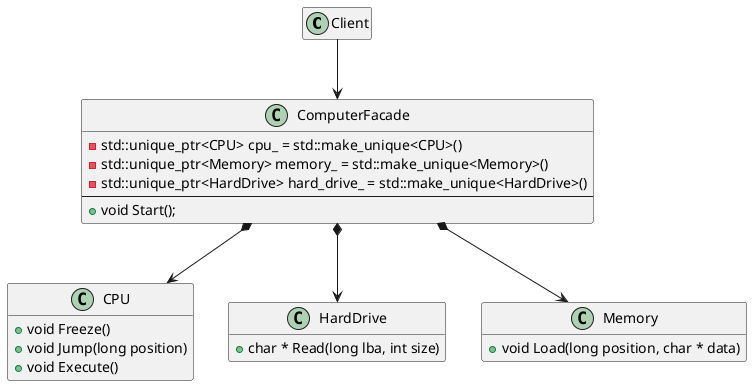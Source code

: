 @startuml
hide empty members

class Client {}


class CPU {
	+ void Freeze()
	+ void Jump(long position)
	+ void Execute()
}


class HardDrive {
	+ char * Read(long lba, int size)
}


class  Memory {
	+ void Load(long position, char * data)
}


class ComputerFacade {
	- std::unique_ptr<CPU> cpu_ = std::make_unique<CPU>()
	- std::unique_ptr<Memory> memory_ = std::make_unique<Memory>()
	- std::unique_ptr<HardDrive> hard_drive_ = std::make_unique<HardDrive>()
	--
	+ void Start();
}


Client --> ComputerFacade

ComputerFacade *-down-> CPU
ComputerFacade *-down-> Memory
ComputerFacade *-down-> HardDrive


@enduml